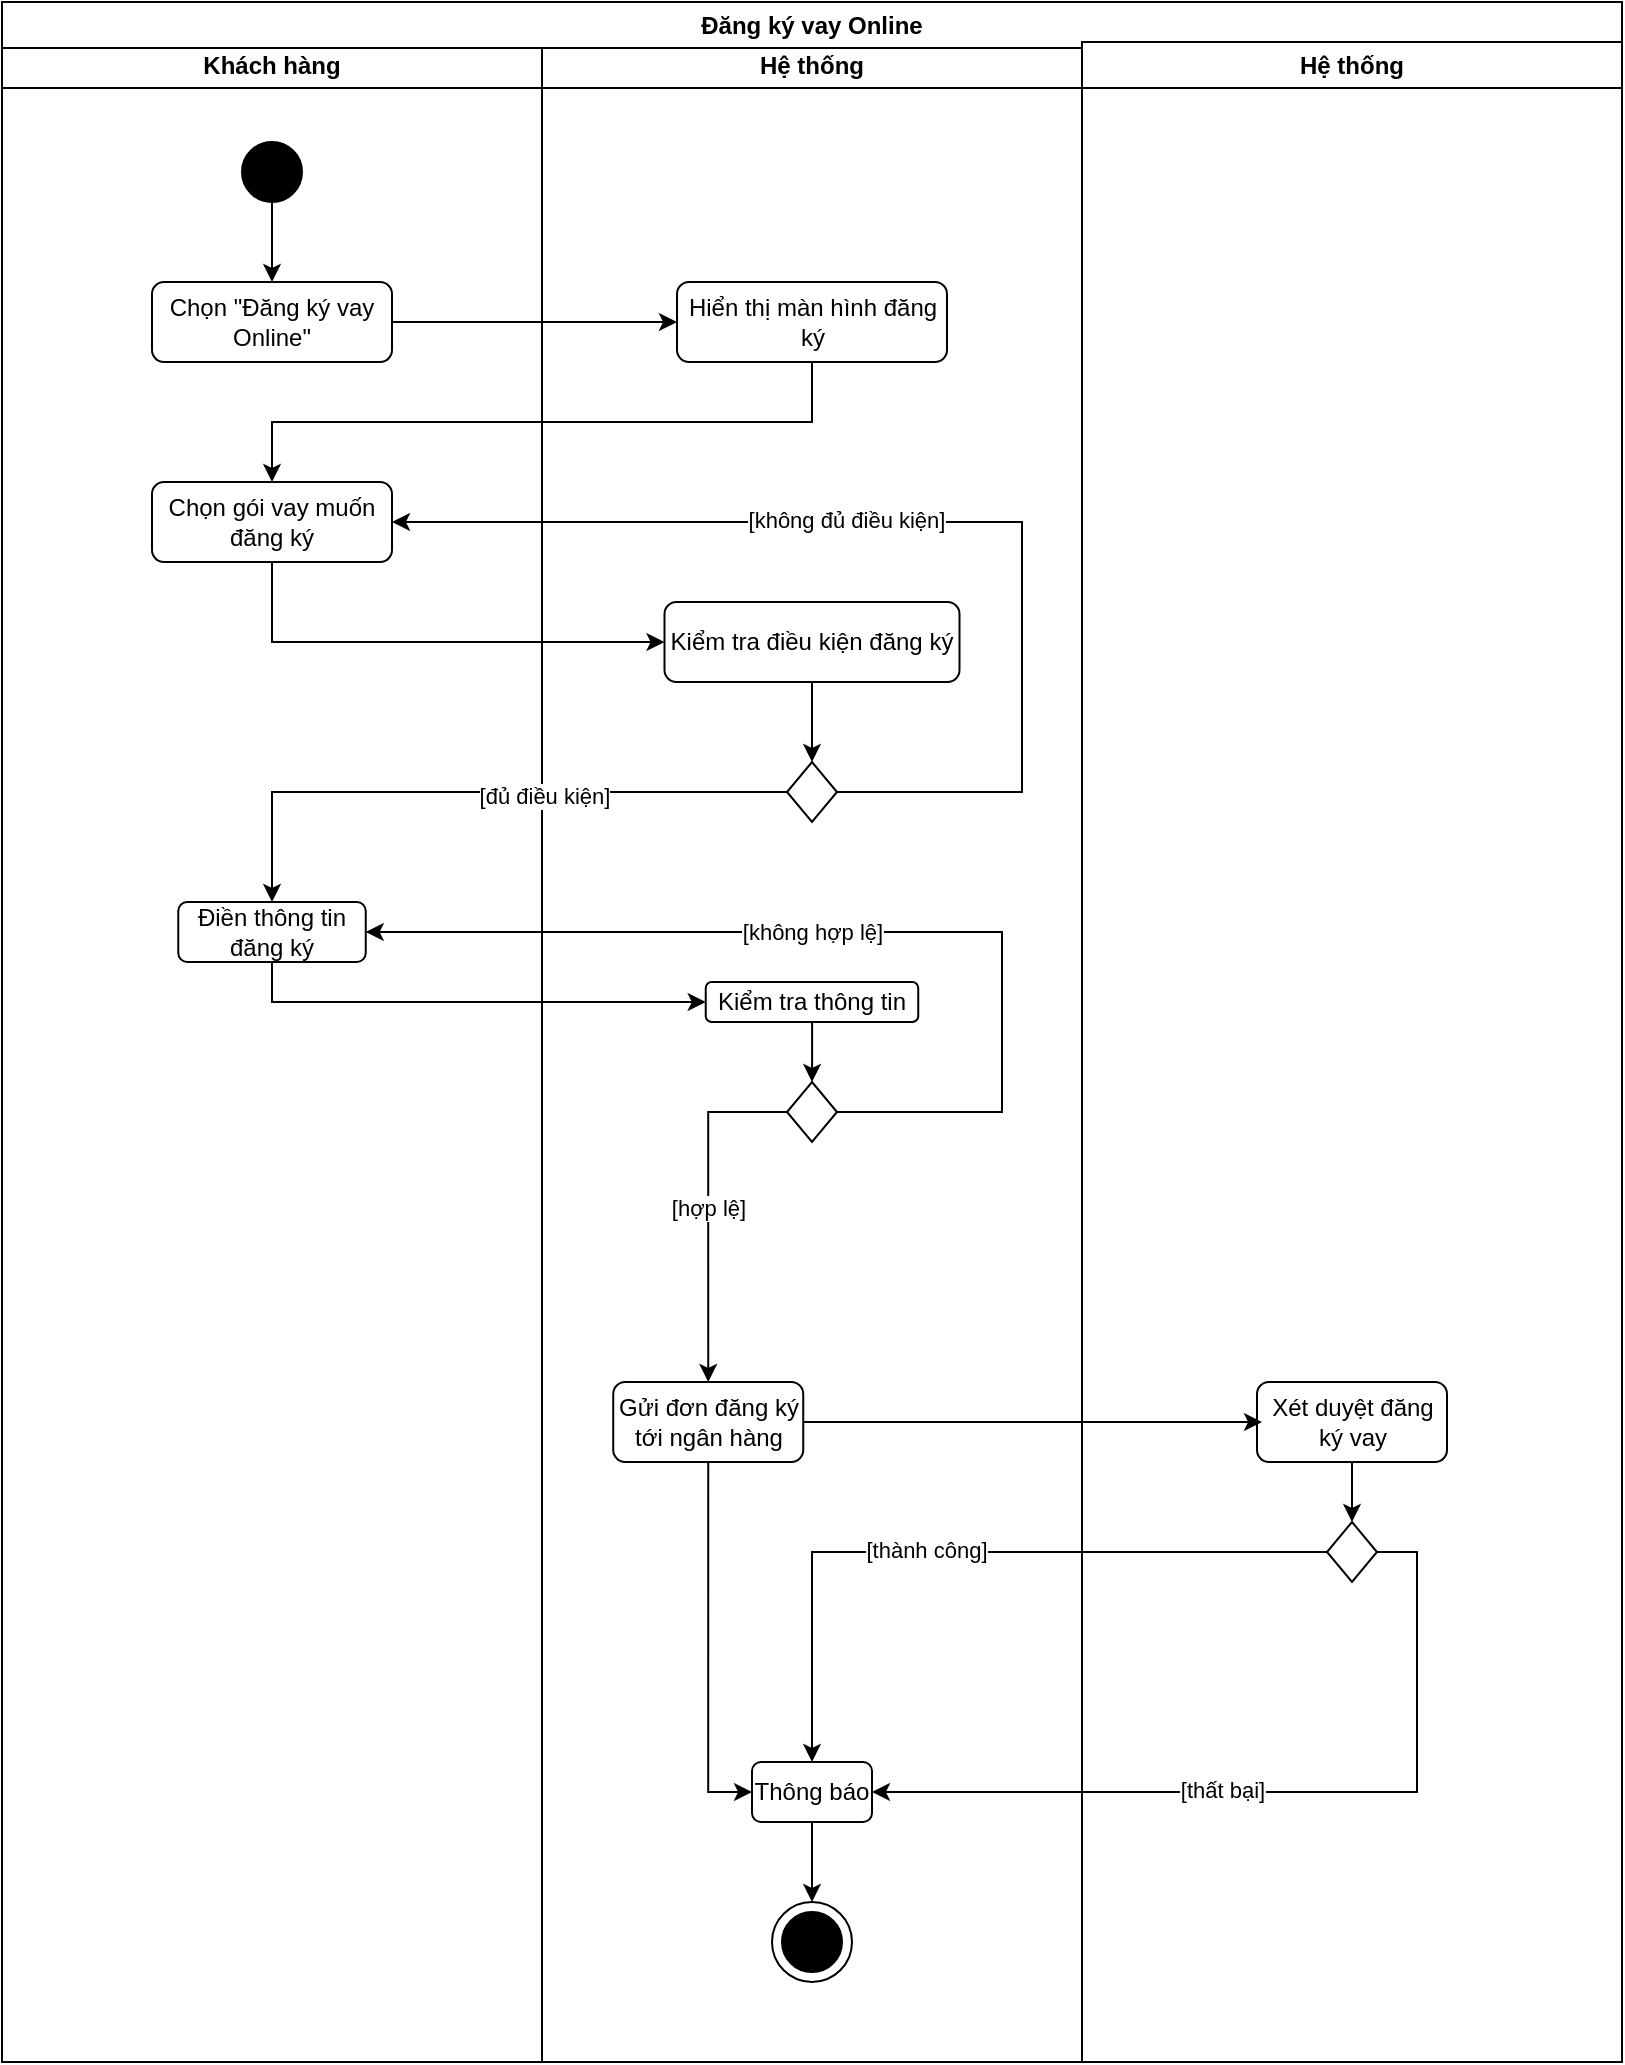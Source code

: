 <mxfile version="26.1.0">
  <diagram name="Trang-1" id="l8EC6sPlRhv4mEz4t7tx">
    <mxGraphModel dx="1647" dy="928" grid="1" gridSize="10" guides="1" tooltips="1" connect="1" arrows="1" fold="1" page="1" pageScale="1" pageWidth="827" pageHeight="1169" math="0" shadow="0">
      <root>
        <mxCell id="0" />
        <mxCell id="1" parent="0" />
        <mxCell id="d_iDrXWvFy7hXXPem3D1-1" value="" style="edgeStyle=orthogonalEdgeStyle;rounded=0;orthogonalLoop=1;jettySize=auto;html=1;exitX=0.5;exitY=1;exitDx=0;exitDy=0;entryX=0.5;entryY=0;entryDx=0;entryDy=0;" parent="1" source="d_iDrXWvFy7hXXPem3D1-2" target="d_iDrXWvFy7hXXPem3D1-4" edge="1">
          <mxGeometry relative="1" as="geometry">
            <mxPoint x="265" y="170" as="sourcePoint" />
            <mxPoint x="215" y="200" as="targetPoint" />
          </mxGeometry>
        </mxCell>
        <mxCell id="d_iDrXWvFy7hXXPem3D1-2" value="" style="ellipse;fillColor=strokeColor;html=1;" parent="1" vertex="1">
          <mxGeometry x="200" y="130" width="30" height="30" as="geometry" />
        </mxCell>
        <mxCell id="d_iDrXWvFy7hXXPem3D1-3" value="Khách hàng" style="swimlane;whiteSpace=wrap;html=1;" parent="1" vertex="1">
          <mxGeometry x="80" y="80" width="270" height="1010" as="geometry" />
        </mxCell>
        <mxCell id="d_iDrXWvFy7hXXPem3D1-13" value="Hệ thống" style="swimlane;whiteSpace=wrap;html=1;" parent="1" vertex="1">
          <mxGeometry x="350" y="80" width="270" height="1010" as="geometry" />
        </mxCell>
        <mxCell id="d_iDrXWvFy7hXXPem3D1-39" value="Đăng ký vay Online" style="swimlane;whiteSpace=wrap;html=1;" parent="1" vertex="1">
          <mxGeometry x="80" y="60" width="810" height="1030" as="geometry" />
        </mxCell>
        <mxCell id="d_iDrXWvFy7hXXPem3D1-312" value="Hệ thống" style="swimlane;whiteSpace=wrap;html=1;" parent="d_iDrXWvFy7hXXPem3D1-39" vertex="1">
          <mxGeometry x="540" y="20" width="270" height="1010" as="geometry" />
        </mxCell>
        <mxCell id="d_iDrXWvFy7hXXPem3D1-315" style="edgeStyle=orthogonalEdgeStyle;rounded=0;orthogonalLoop=1;jettySize=auto;html=1;exitX=0.5;exitY=1;exitDx=0;exitDy=0;" parent="d_iDrXWvFy7hXXPem3D1-312" source="d_iDrXWvFy7hXXPem3D1-314" edge="1">
          <mxGeometry relative="1" as="geometry">
            <mxPoint x="135" y="740" as="targetPoint" />
          </mxGeometry>
        </mxCell>
        <mxCell id="d_iDrXWvFy7hXXPem3D1-314" value="Xét duyệt đăng ký vay" style="rounded=1;whiteSpace=wrap;html=1;fontSize=12;glass=0;strokeWidth=1;shadow=0;" parent="d_iDrXWvFy7hXXPem3D1-312" vertex="1">
          <mxGeometry x="87.5" y="670" width="95" height="40" as="geometry" />
        </mxCell>
        <mxCell id="d_iDrXWvFy7hXXPem3D1-316" value="" style="rhombus;whiteSpace=wrap;html=1;" parent="d_iDrXWvFy7hXXPem3D1-312" vertex="1">
          <mxGeometry x="122.5" y="740" width="25" height="30" as="geometry" />
        </mxCell>
        <mxCell id="d_iDrXWvFy7hXXPem3D1-5" value="Chọn gói vay muốn đăng ký" style="rounded=1;whiteSpace=wrap;html=1;fontSize=12;glass=0;strokeWidth=1;shadow=0;" parent="d_iDrXWvFy7hXXPem3D1-39" vertex="1">
          <mxGeometry x="75" y="240" width="120" height="40" as="geometry" />
        </mxCell>
        <mxCell id="d_iDrXWvFy7hXXPem3D1-100" style="edgeStyle=orthogonalEdgeStyle;rounded=0;orthogonalLoop=1;jettySize=auto;html=1;exitX=0.5;exitY=1;exitDx=0;exitDy=0;entryX=0;entryY=0.5;entryDx=0;entryDy=0;" parent="d_iDrXWvFy7hXXPem3D1-39" source="d_iDrXWvFy7hXXPem3D1-6" target="d_iDrXWvFy7hXXPem3D1-23" edge="1">
          <mxGeometry relative="1" as="geometry" />
        </mxCell>
        <mxCell id="d_iDrXWvFy7hXXPem3D1-6" value="Điền thông tin đăng ký" style="rounded=1;whiteSpace=wrap;html=1;fontSize=12;glass=0;strokeWidth=1;shadow=0;" parent="d_iDrXWvFy7hXXPem3D1-39" vertex="1">
          <mxGeometry x="88.13" y="450" width="93.75" height="30" as="geometry" />
        </mxCell>
        <mxCell id="d_iDrXWvFy7hXXPem3D1-23" value="Kiểm tra thông tin" style="rounded=1;whiteSpace=wrap;html=1;" parent="d_iDrXWvFy7hXXPem3D1-39" vertex="1">
          <mxGeometry x="351.87" y="490" width="106.25" height="20" as="geometry" />
        </mxCell>
        <mxCell id="d_iDrXWvFy7hXXPem3D1-101" style="edgeStyle=orthogonalEdgeStyle;rounded=0;orthogonalLoop=1;jettySize=auto;html=1;exitX=1;exitY=0.5;exitDx=0;exitDy=0;entryX=1;entryY=0.5;entryDx=0;entryDy=0;" parent="d_iDrXWvFy7hXXPem3D1-39" source="d_iDrXWvFy7hXXPem3D1-21" target="d_iDrXWvFy7hXXPem3D1-6" edge="1">
          <mxGeometry relative="1" as="geometry">
            <mxPoint x="475.0" y="610" as="targetPoint" />
            <Array as="points">
              <mxPoint x="500" y="555" />
              <mxPoint x="500" y="465" />
            </Array>
          </mxGeometry>
        </mxCell>
        <mxCell id="d_iDrXWvFy7hXXPem3D1-102" value="[không hợp lệ]" style="edgeLabel;html=1;align=center;verticalAlign=middle;resizable=0;points=[];" parent="d_iDrXWvFy7hXXPem3D1-101" vertex="1" connectable="0">
          <mxGeometry x="-0.265" relative="1" as="geometry">
            <mxPoint x="-87" as="offset" />
          </mxGeometry>
        </mxCell>
        <mxCell id="d_iDrXWvFy7hXXPem3D1-21" value="" style="rhombus;whiteSpace=wrap;html=1;" parent="d_iDrXWvFy7hXXPem3D1-39" vertex="1">
          <mxGeometry x="392.5" y="540" width="25" height="30" as="geometry" />
        </mxCell>
        <mxCell id="d_iDrXWvFy7hXXPem3D1-22" value="" style="edgeStyle=orthogonalEdgeStyle;rounded=0;orthogonalLoop=1;jettySize=auto;html=1;" parent="d_iDrXWvFy7hXXPem3D1-39" source="d_iDrXWvFy7hXXPem3D1-23" target="d_iDrXWvFy7hXXPem3D1-21" edge="1">
          <mxGeometry relative="1" as="geometry" />
        </mxCell>
        <mxCell id="d_iDrXWvFy7hXXPem3D1-113" style="edgeStyle=orthogonalEdgeStyle;rounded=0;orthogonalLoop=1;jettySize=auto;html=1;exitX=0.5;exitY=1;exitDx=0;exitDy=0;entryX=0;entryY=0.5;entryDx=0;entryDy=0;" parent="d_iDrXWvFy7hXXPem3D1-39" source="d_iDrXWvFy7hXXPem3D1-19" target="d_iDrXWvFy7hXXPem3D1-29" edge="1">
          <mxGeometry relative="1" as="geometry">
            <mxPoint x="387.13" y="835" as="targetPoint" />
          </mxGeometry>
        </mxCell>
        <mxCell id="d_iDrXWvFy7hXXPem3D1-313" style="edgeStyle=orthogonalEdgeStyle;rounded=0;orthogonalLoop=1;jettySize=auto;html=1;exitX=1;exitY=0.5;exitDx=0;exitDy=0;" parent="d_iDrXWvFy7hXXPem3D1-39" source="d_iDrXWvFy7hXXPem3D1-19" edge="1">
          <mxGeometry relative="1" as="geometry">
            <mxPoint x="630" y="710" as="targetPoint" />
          </mxGeometry>
        </mxCell>
        <mxCell id="d_iDrXWvFy7hXXPem3D1-19" value="Gửi đơn đăng ký tới ngân hàng" style="rounded=1;whiteSpace=wrap;html=1;fontSize=12;glass=0;strokeWidth=1;shadow=0;" parent="d_iDrXWvFy7hXXPem3D1-39" vertex="1">
          <mxGeometry x="305.62" y="690" width="95" height="40" as="geometry" />
        </mxCell>
        <mxCell id="d_iDrXWvFy7hXXPem3D1-20" value="[hợp lệ]" style="edgeStyle=orthogonalEdgeStyle;rounded=0;orthogonalLoop=1;jettySize=auto;html=1;entryX=0.5;entryY=0;entryDx=0;entryDy=0;exitX=0;exitY=0.5;exitDx=0;exitDy=0;" parent="d_iDrXWvFy7hXXPem3D1-39" source="d_iDrXWvFy7hXXPem3D1-21" target="d_iDrXWvFy7hXXPem3D1-19" edge="1">
          <mxGeometry relative="1" as="geometry">
            <mxPoint x="337.522" y="610" as="targetPoint" />
          </mxGeometry>
        </mxCell>
        <mxCell id="d_iDrXWvFy7hXXPem3D1-112" style="edgeStyle=orthogonalEdgeStyle;rounded=0;orthogonalLoop=1;jettySize=auto;html=1;exitX=1;exitY=0.5;exitDx=0;exitDy=0;entryX=0;entryY=0.5;entryDx=0;entryDy=0;" parent="d_iDrXWvFy7hXXPem3D1-39" source="d_iDrXWvFy7hXXPem3D1-4" target="d_iDrXWvFy7hXXPem3D1-14" edge="1">
          <mxGeometry relative="1" as="geometry" />
        </mxCell>
        <mxCell id="d_iDrXWvFy7hXXPem3D1-4" value="Chọn &quot;Đăng ký vay Online&quot;" style="rounded=1;whiteSpace=wrap;html=1;fontSize=12;glass=0;strokeWidth=1;shadow=0;" parent="d_iDrXWvFy7hXXPem3D1-39" vertex="1">
          <mxGeometry x="75" y="140" width="120" height="40" as="geometry" />
        </mxCell>
        <mxCell id="d_iDrXWvFy7hXXPem3D1-303" style="edgeStyle=orthogonalEdgeStyle;rounded=0;orthogonalLoop=1;jettySize=auto;html=1;exitX=0.5;exitY=1;exitDx=0;exitDy=0;entryX=0.5;entryY=0;entryDx=0;entryDy=0;" parent="d_iDrXWvFy7hXXPem3D1-39" source="d_iDrXWvFy7hXXPem3D1-14" target="d_iDrXWvFy7hXXPem3D1-5" edge="1">
          <mxGeometry relative="1" as="geometry" />
        </mxCell>
        <mxCell id="d_iDrXWvFy7hXXPem3D1-14" value="Hiển thị màn hình đăng ký" style="rounded=1;whiteSpace=wrap;html=1;fontSize=12;glass=0;strokeWidth=1;shadow=0;" parent="d_iDrXWvFy7hXXPem3D1-39" vertex="1">
          <mxGeometry x="337.5" y="140" width="135" height="40" as="geometry" />
        </mxCell>
        <mxCell id="d_iDrXWvFy7hXXPem3D1-305" style="edgeStyle=orthogonalEdgeStyle;rounded=0;orthogonalLoop=1;jettySize=auto;html=1;exitX=0.5;exitY=1;exitDx=0;exitDy=0;entryX=0.5;entryY=0;entryDx=0;entryDy=0;" parent="d_iDrXWvFy7hXXPem3D1-39" source="d_iDrXWvFy7hXXPem3D1-15" target="d_iDrXWvFy7hXXPem3D1-304" edge="1">
          <mxGeometry relative="1" as="geometry" />
        </mxCell>
        <mxCell id="d_iDrXWvFy7hXXPem3D1-15" value="Kiểm tra điều kiện đăng ký" style="rounded=1;whiteSpace=wrap;html=1;fontSize=12;glass=0;strokeWidth=1;shadow=0;" parent="d_iDrXWvFy7hXXPem3D1-39" vertex="1">
          <mxGeometry x="331.25" y="300" width="147.5" height="40" as="geometry" />
        </mxCell>
        <mxCell id="d_iDrXWvFy7hXXPem3D1-90" style="edgeStyle=orthogonalEdgeStyle;rounded=0;orthogonalLoop=1;jettySize=auto;html=1;exitX=0.5;exitY=1;exitDx=0;exitDy=0;entryX=0;entryY=0.5;entryDx=0;entryDy=0;" parent="d_iDrXWvFy7hXXPem3D1-39" source="d_iDrXWvFy7hXXPem3D1-5" target="d_iDrXWvFy7hXXPem3D1-15" edge="1">
          <mxGeometry relative="1" as="geometry" />
        </mxCell>
        <mxCell id="d_iDrXWvFy7hXXPem3D1-29" value="Thông báo" style="rounded=1;whiteSpace=wrap;html=1;fontSize=12;glass=0;strokeWidth=1;shadow=0;" parent="d_iDrXWvFy7hXXPem3D1-39" vertex="1">
          <mxGeometry x="375" y="880" width="60" height="30" as="geometry" />
        </mxCell>
        <mxCell id="d_iDrXWvFy7hXXPem3D1-16" value="" style="ellipse;whiteSpace=wrap;html=1;aspect=fixed;" parent="d_iDrXWvFy7hXXPem3D1-39" vertex="1">
          <mxGeometry x="385" y="950" width="40" height="40" as="geometry" />
        </mxCell>
        <mxCell id="d_iDrXWvFy7hXXPem3D1-17" value="" style="ellipse;fillColor=strokeColor;html=1;" parent="d_iDrXWvFy7hXXPem3D1-39" vertex="1">
          <mxGeometry x="390" y="955" width="30" height="30" as="geometry" />
        </mxCell>
        <mxCell id="d_iDrXWvFy7hXXPem3D1-30" style="edgeStyle=orthogonalEdgeStyle;rounded=0;orthogonalLoop=1;jettySize=auto;html=1;entryX=0.5;entryY=0;entryDx=0;entryDy=0;" parent="d_iDrXWvFy7hXXPem3D1-39" source="d_iDrXWvFy7hXXPem3D1-29" target="d_iDrXWvFy7hXXPem3D1-16" edge="1">
          <mxGeometry relative="1" as="geometry" />
        </mxCell>
        <mxCell id="d_iDrXWvFy7hXXPem3D1-307" style="edgeStyle=orthogonalEdgeStyle;rounded=0;orthogonalLoop=1;jettySize=auto;html=1;exitX=0;exitY=0.5;exitDx=0;exitDy=0;entryX=0.5;entryY=0;entryDx=0;entryDy=0;" parent="d_iDrXWvFy7hXXPem3D1-39" source="d_iDrXWvFy7hXXPem3D1-304" target="d_iDrXWvFy7hXXPem3D1-6" edge="1">
          <mxGeometry relative="1" as="geometry" />
        </mxCell>
        <mxCell id="d_iDrXWvFy7hXXPem3D1-308" value="[đủ điều kiện]" style="edgeLabel;html=1;align=center;verticalAlign=middle;resizable=0;points=[];" parent="d_iDrXWvFy7hXXPem3D1-307" vertex="1" connectable="0">
          <mxGeometry x="-0.223" y="2" relative="1" as="geometry">
            <mxPoint as="offset" />
          </mxGeometry>
        </mxCell>
        <mxCell id="d_iDrXWvFy7hXXPem3D1-309" style="edgeStyle=orthogonalEdgeStyle;rounded=0;orthogonalLoop=1;jettySize=auto;html=1;exitX=1;exitY=0.5;exitDx=0;exitDy=0;entryX=1;entryY=0.5;entryDx=0;entryDy=0;" parent="d_iDrXWvFy7hXXPem3D1-39" source="d_iDrXWvFy7hXXPem3D1-304" target="d_iDrXWvFy7hXXPem3D1-5" edge="1">
          <mxGeometry relative="1" as="geometry">
            <Array as="points">
              <mxPoint x="510" y="395" />
              <mxPoint x="510" y="260" />
            </Array>
          </mxGeometry>
        </mxCell>
        <mxCell id="d_iDrXWvFy7hXXPem3D1-310" value="[không đủ điều kiện]" style="edgeLabel;html=1;align=center;verticalAlign=middle;resizable=0;points=[];" parent="d_iDrXWvFy7hXXPem3D1-309" vertex="1" connectable="0">
          <mxGeometry x="0.165" y="-1" relative="1" as="geometry">
            <mxPoint as="offset" />
          </mxGeometry>
        </mxCell>
        <mxCell id="d_iDrXWvFy7hXXPem3D1-304" value="" style="rhombus;whiteSpace=wrap;html=1;" parent="d_iDrXWvFy7hXXPem3D1-39" vertex="1">
          <mxGeometry x="392.5" y="380" width="25" height="30" as="geometry" />
        </mxCell>
        <mxCell id="d_iDrXWvFy7hXXPem3D1-317" style="edgeStyle=orthogonalEdgeStyle;rounded=0;orthogonalLoop=1;jettySize=auto;html=1;exitX=0;exitY=0.5;exitDx=0;exitDy=0;entryX=0.5;entryY=0;entryDx=0;entryDy=0;" parent="d_iDrXWvFy7hXXPem3D1-39" source="d_iDrXWvFy7hXXPem3D1-316" target="d_iDrXWvFy7hXXPem3D1-29" edge="1">
          <mxGeometry relative="1" as="geometry" />
        </mxCell>
        <mxCell id="d_iDrXWvFy7hXXPem3D1-319" value="[thành công]" style="edgeLabel;html=1;align=center;verticalAlign=middle;resizable=0;points=[];" parent="d_iDrXWvFy7hXXPem3D1-317" vertex="1" connectable="0">
          <mxGeometry x="0.106" y="-1" relative="1" as="geometry">
            <mxPoint as="offset" />
          </mxGeometry>
        </mxCell>
        <mxCell id="d_iDrXWvFy7hXXPem3D1-318" style="edgeStyle=orthogonalEdgeStyle;rounded=0;orthogonalLoop=1;jettySize=auto;html=1;exitX=1;exitY=0.5;exitDx=0;exitDy=0;entryX=1;entryY=0.5;entryDx=0;entryDy=0;" parent="d_iDrXWvFy7hXXPem3D1-39" source="d_iDrXWvFy7hXXPem3D1-316" target="d_iDrXWvFy7hXXPem3D1-29" edge="1">
          <mxGeometry relative="1" as="geometry" />
        </mxCell>
        <mxCell id="d_iDrXWvFy7hXXPem3D1-320" value="[thất bại]" style="edgeLabel;html=1;align=center;verticalAlign=middle;resizable=0;points=[];" parent="d_iDrXWvFy7hXXPem3D1-318" vertex="1" connectable="0">
          <mxGeometry x="0.151" y="-1" relative="1" as="geometry">
            <mxPoint as="offset" />
          </mxGeometry>
        </mxCell>
      </root>
    </mxGraphModel>
  </diagram>
</mxfile>
